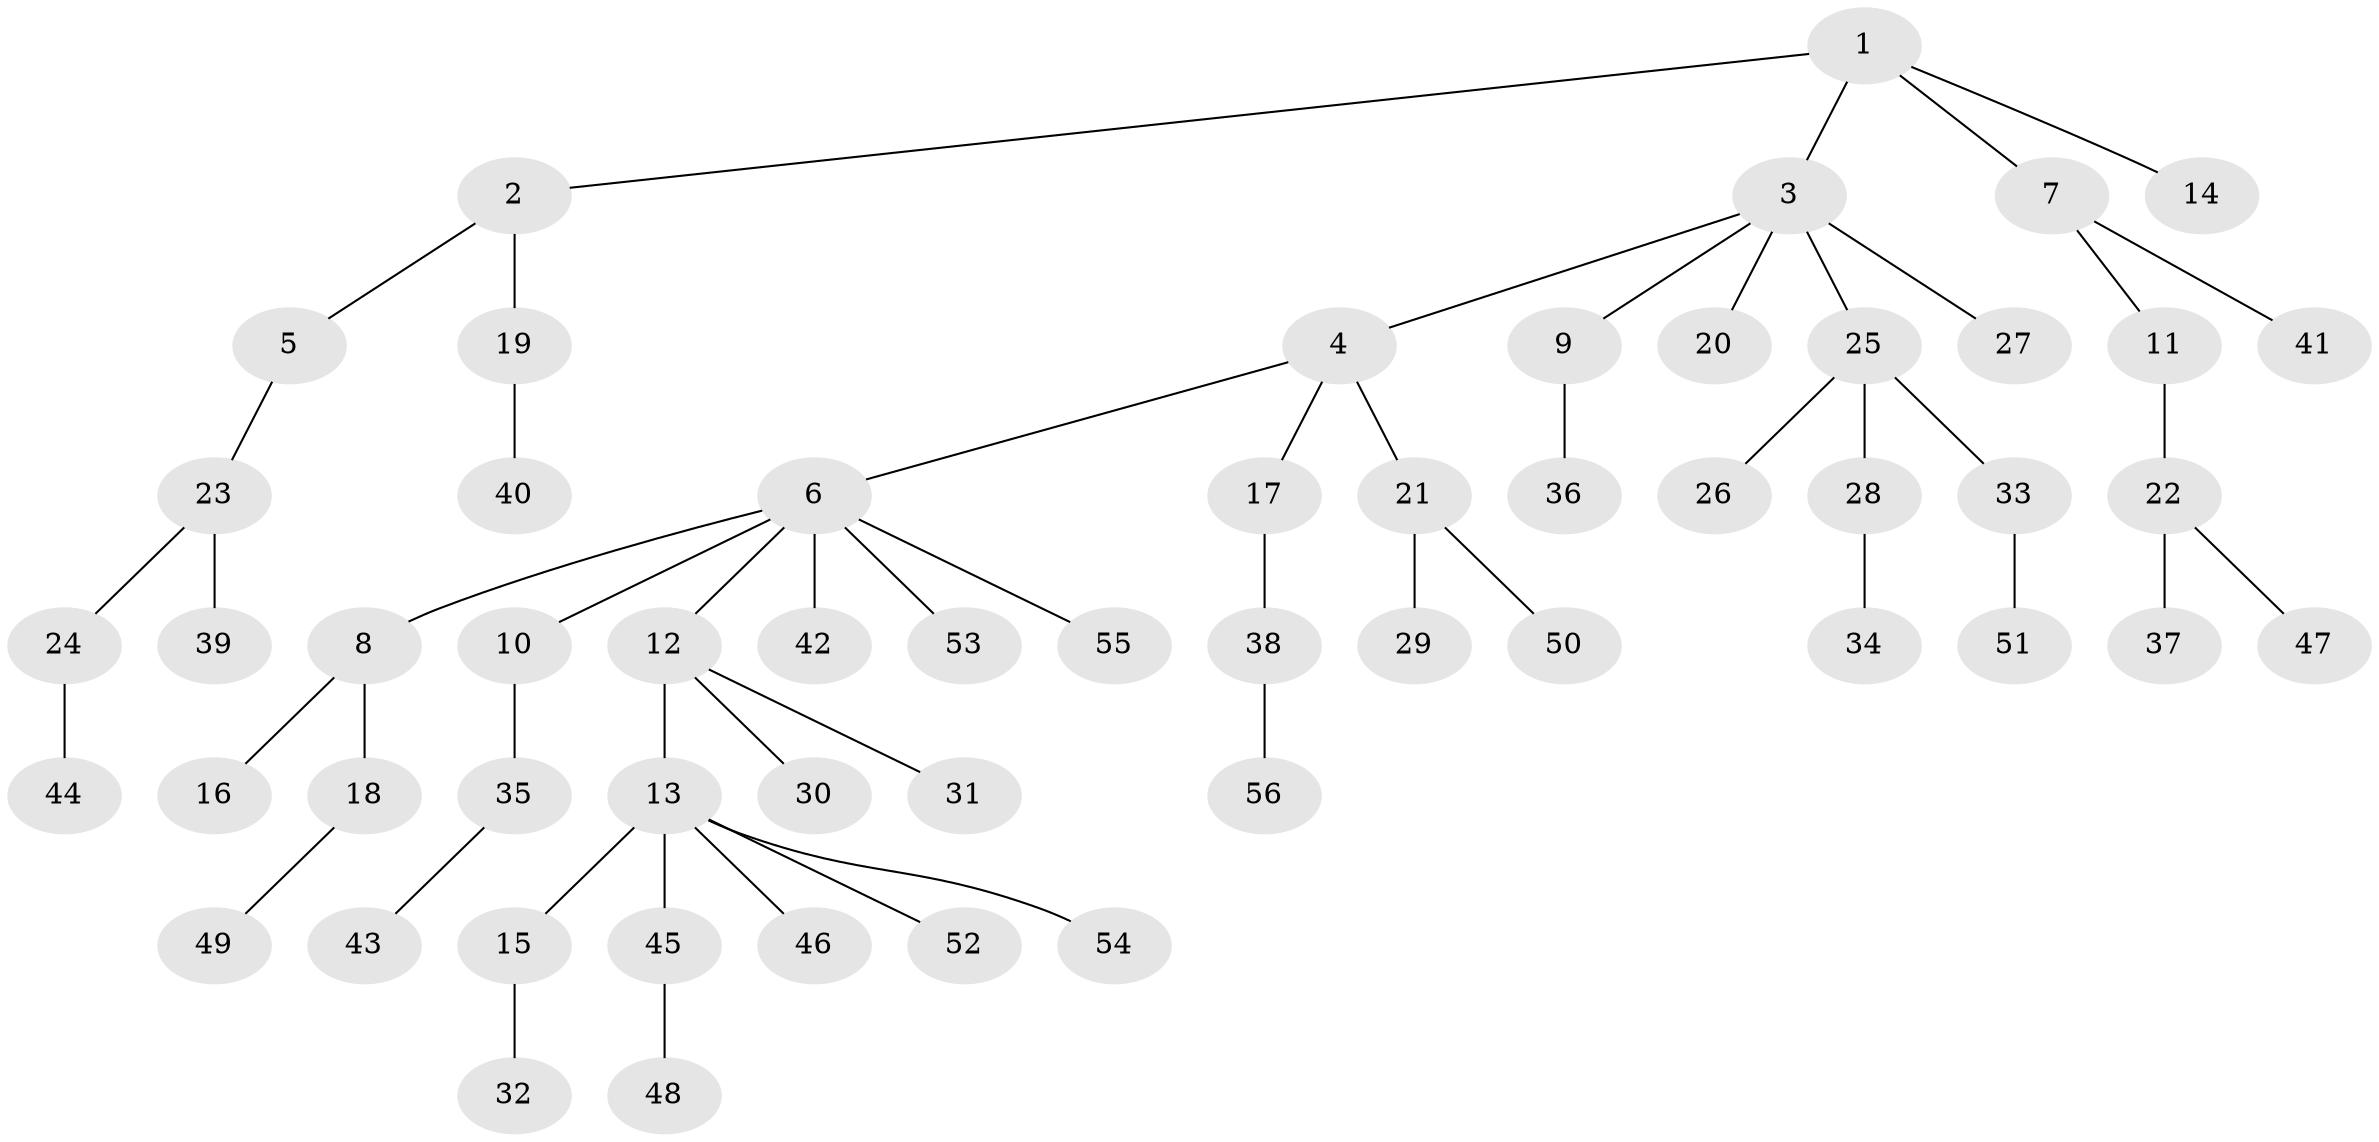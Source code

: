 // coarse degree distribution, {4: 0.09090909090909091, 6: 0.045454545454545456, 2: 0.13636363636363635, 5: 0.045454545454545456, 3: 0.045454545454545456, 1: 0.6363636363636364}
// Generated by graph-tools (version 1.1) at 2025/19/03/04/25 18:19:17]
// undirected, 56 vertices, 55 edges
graph export_dot {
graph [start="1"]
  node [color=gray90,style=filled];
  1;
  2;
  3;
  4;
  5;
  6;
  7;
  8;
  9;
  10;
  11;
  12;
  13;
  14;
  15;
  16;
  17;
  18;
  19;
  20;
  21;
  22;
  23;
  24;
  25;
  26;
  27;
  28;
  29;
  30;
  31;
  32;
  33;
  34;
  35;
  36;
  37;
  38;
  39;
  40;
  41;
  42;
  43;
  44;
  45;
  46;
  47;
  48;
  49;
  50;
  51;
  52;
  53;
  54;
  55;
  56;
  1 -- 2;
  1 -- 3;
  1 -- 7;
  1 -- 14;
  2 -- 5;
  2 -- 19;
  3 -- 4;
  3 -- 9;
  3 -- 20;
  3 -- 25;
  3 -- 27;
  4 -- 6;
  4 -- 17;
  4 -- 21;
  5 -- 23;
  6 -- 8;
  6 -- 10;
  6 -- 12;
  6 -- 42;
  6 -- 53;
  6 -- 55;
  7 -- 11;
  7 -- 41;
  8 -- 16;
  8 -- 18;
  9 -- 36;
  10 -- 35;
  11 -- 22;
  12 -- 13;
  12 -- 30;
  12 -- 31;
  13 -- 15;
  13 -- 45;
  13 -- 46;
  13 -- 52;
  13 -- 54;
  15 -- 32;
  17 -- 38;
  18 -- 49;
  19 -- 40;
  21 -- 29;
  21 -- 50;
  22 -- 37;
  22 -- 47;
  23 -- 24;
  23 -- 39;
  24 -- 44;
  25 -- 26;
  25 -- 28;
  25 -- 33;
  28 -- 34;
  33 -- 51;
  35 -- 43;
  38 -- 56;
  45 -- 48;
}
